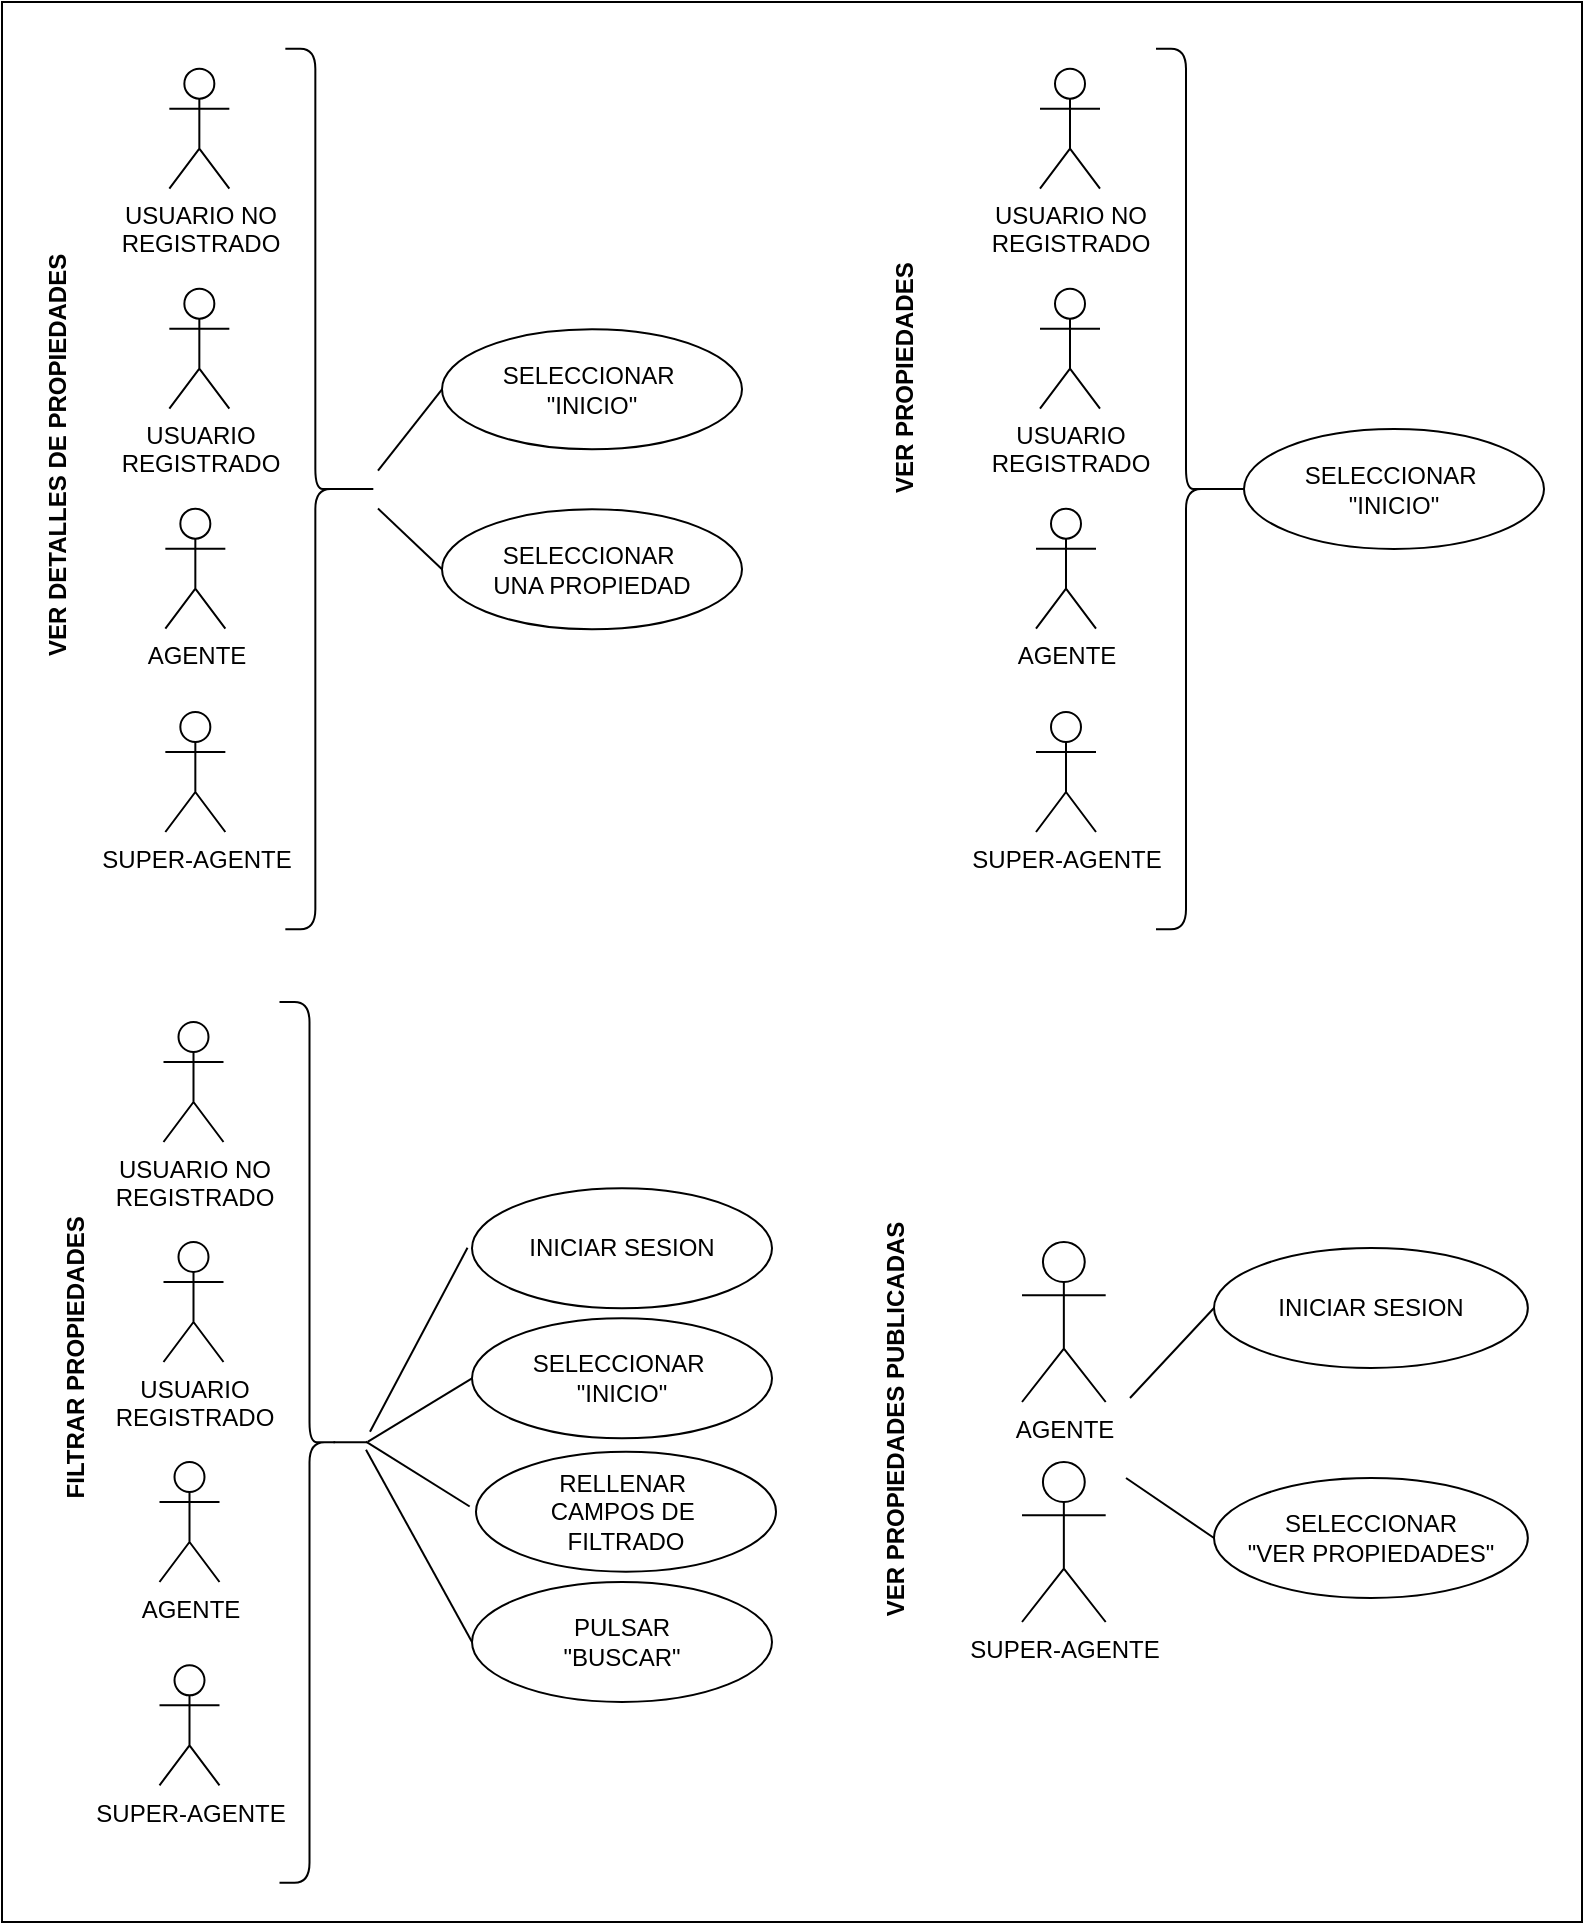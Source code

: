 <mxfile version="12.6.5" type="device"><diagram id="_gDzwrQKRTpehfm0ScLv" name="Page-1"><mxGraphModel dx="1693" dy="-1530" grid="1" gridSize="10" guides="1" tooltips="1" connect="1" arrows="1" fold="1" page="1" pageScale="1" pageWidth="827" pageHeight="1169" math="0" shadow="0"><root><mxCell id="0"/><mxCell id="1" parent="0"/><mxCell id="cncCi-q74JONaXBPE2rI-42" value="" style="rounded=0;whiteSpace=wrap;html=1;" vertex="1" parent="1"><mxGeometry x="410" y="2730" width="790" height="960" as="geometry"/></mxCell><mxCell id="cncCi-q74JONaXBPE2rI-1" value="SELECCIONAR&amp;nbsp;&lt;br&gt;&quot;INICIO&quot;" style="ellipse;whiteSpace=wrap;html=1;" vertex="1" parent="1"><mxGeometry x="630" y="2893.66" width="150" height="60" as="geometry"/></mxCell><mxCell id="cncCi-q74JONaXBPE2rI-2" value="" style="endArrow=none;html=1;exitX=0;exitY=0.5;exitDx=0;exitDy=0;" edge="1" parent="1" source="cncCi-q74JONaXBPE2rI-1"><mxGeometry width="50" height="50" relative="1" as="geometry"><mxPoint x="1139.5" y="2963.66" as="sourcePoint"/><mxPoint x="598" y="2964.29" as="targetPoint"/></mxGeometry></mxCell><mxCell id="cncCi-q74JONaXBPE2rI-3" value="USUARIO NO&lt;br&gt;REGISTRADO" style="shape=umlActor;verticalLabelPosition=bottom;labelBackgroundColor=#ffffff;verticalAlign=top;html=1;outlineConnect=0;" vertex="1" parent="1"><mxGeometry x="929" y="2763.33" width="30" height="60" as="geometry"/></mxCell><mxCell id="cncCi-q74JONaXBPE2rI-4" value="USUARIO&lt;br&gt;REGISTRADO" style="shape=umlActor;verticalLabelPosition=bottom;labelBackgroundColor=#ffffff;verticalAlign=top;html=1;outlineConnect=0;" vertex="1" parent="1"><mxGeometry x="929" y="2873.33" width="30" height="60" as="geometry"/></mxCell><mxCell id="cncCi-q74JONaXBPE2rI-5" value="AGENTE" style="shape=umlActor;verticalLabelPosition=bottom;labelBackgroundColor=#ffffff;verticalAlign=top;html=1;outlineConnect=0;" vertex="1" parent="1"><mxGeometry x="927" y="2983.33" width="30" height="60" as="geometry"/></mxCell><mxCell id="cncCi-q74JONaXBPE2rI-6" value="" style="shape=curlyBracket;whiteSpace=wrap;html=1;rounded=1;rotation=-180;" vertex="1" parent="1"><mxGeometry x="987" y="2753.33" width="30" height="440.33" as="geometry"/></mxCell><mxCell id="cncCi-q74JONaXBPE2rI-7" value="SELECCIONAR&amp;nbsp;&lt;br&gt;&quot;INICIO&quot;" style="ellipse;whiteSpace=wrap;html=1;" vertex="1" parent="1"><mxGeometry x="1031" y="2943.5" width="150" height="60" as="geometry"/></mxCell><mxCell id="cncCi-q74JONaXBPE2rI-8" value="" style="endArrow=none;html=1;exitX=0;exitY=0.5;exitDx=0;exitDy=0;entryX=0.1;entryY=0.5;entryDx=0;entryDy=0;entryPerimeter=0;" edge="1" parent="1" source="cncCi-q74JONaXBPE2rI-7" target="cncCi-q74JONaXBPE2rI-6"><mxGeometry width="50" height="50" relative="1" as="geometry"><mxPoint x="1566.5" y="2903.33" as="sourcePoint"/><mxPoint x="1027" y="2913.33" as="targetPoint"/></mxGeometry></mxCell><mxCell id="cncCi-q74JONaXBPE2rI-9" value="&lt;b&gt;VER PROPIEDADES&lt;/b&gt;" style="text;html=1;align=center;verticalAlign=middle;resizable=0;points=[];autosize=1;rotation=-90;" vertex="1" parent="1"><mxGeometry x="797" y="2908.33" width="130" height="20" as="geometry"/></mxCell><mxCell id="cncCi-q74JONaXBPE2rI-10" value="SELECCIONAR&amp;nbsp;&lt;br&gt;UNA PROPIEDAD" style="ellipse;whiteSpace=wrap;html=1;" vertex="1" parent="1"><mxGeometry x="630" y="2983.66" width="150" height="60" as="geometry"/></mxCell><mxCell id="cncCi-q74JONaXBPE2rI-11" value="" style="endArrow=none;html=1;exitX=0;exitY=0.5;exitDx=0;exitDy=0;" edge="1" parent="1" source="cncCi-q74JONaXBPE2rI-10"><mxGeometry width="50" height="50" relative="1" as="geometry"><mxPoint x="640" y="2933.66" as="sourcePoint"/><mxPoint x="598" y="2983.29" as="targetPoint"/></mxGeometry></mxCell><mxCell id="cncCi-q74JONaXBPE2rI-12" value="&lt;b&gt;VER DETALLES DE PROPIEDADES&lt;/b&gt;" style="text;html=1;align=center;verticalAlign=middle;resizable=0;points=[];autosize=1;rotation=-90;" vertex="1" parent="1"><mxGeometry x="328" y="2946.99" width="220" height="20" as="geometry"/></mxCell><mxCell id="cncCi-q74JONaXBPE2rI-13" value="SUPER-AGENTE" style="shape=umlActor;verticalLabelPosition=bottom;labelBackgroundColor=#ffffff;verticalAlign=top;html=1;outlineConnect=0;" vertex="1" parent="1"><mxGeometry x="927" y="3085" width="30" height="60" as="geometry"/></mxCell><mxCell id="cncCi-q74JONaXBPE2rI-14" value="USUARIO NO&lt;br&gt;REGISTRADO" style="shape=umlActor;verticalLabelPosition=bottom;labelBackgroundColor=#ffffff;verticalAlign=top;html=1;outlineConnect=0;" vertex="1" parent="1"><mxGeometry x="493.67" y="2763.33" width="30" height="60" as="geometry"/></mxCell><mxCell id="cncCi-q74JONaXBPE2rI-15" value="USUARIO&lt;br&gt;REGISTRADO" style="shape=umlActor;verticalLabelPosition=bottom;labelBackgroundColor=#ffffff;verticalAlign=top;html=1;outlineConnect=0;" vertex="1" parent="1"><mxGeometry x="493.67" y="2873.33" width="30" height="60" as="geometry"/></mxCell><mxCell id="cncCi-q74JONaXBPE2rI-16" value="AGENTE" style="shape=umlActor;verticalLabelPosition=bottom;labelBackgroundColor=#ffffff;verticalAlign=top;html=1;outlineConnect=0;" vertex="1" parent="1"><mxGeometry x="491.67" y="2983.33" width="30" height="60" as="geometry"/></mxCell><mxCell id="cncCi-q74JONaXBPE2rI-17" value="" style="shape=curlyBracket;whiteSpace=wrap;html=1;rounded=1;rotation=-180;" vertex="1" parent="1"><mxGeometry x="551.67" y="2753.33" width="30" height="440.33" as="geometry"/></mxCell><mxCell id="cncCi-q74JONaXBPE2rI-18" value="" style="endArrow=none;html=1;exitX=0;exitY=0.5;exitDx=0;exitDy=0;entryX=0.1;entryY=0.5;entryDx=0;entryDy=0;entryPerimeter=0;" edge="1" parent="1" target="cncCi-q74JONaXBPE2rI-17"><mxGeometry width="50" height="50" relative="1" as="geometry"><mxPoint x="595.67" y="2973.5" as="sourcePoint"/><mxPoint x="591.67" y="2913.33" as="targetPoint"/></mxGeometry></mxCell><mxCell id="cncCi-q74JONaXBPE2rI-19" value="SUPER-AGENTE" style="shape=umlActor;verticalLabelPosition=bottom;labelBackgroundColor=#ffffff;verticalAlign=top;html=1;outlineConnect=0;" vertex="1" parent="1"><mxGeometry x="491.67" y="3085" width="30" height="60" as="geometry"/></mxCell><mxCell id="cncCi-q74JONaXBPE2rI-20" value="SELECCIONAR&amp;nbsp;&lt;br&gt;&quot;INICIO&quot;" style="ellipse;whiteSpace=wrap;html=1;" vertex="1" parent="1"><mxGeometry x="645" y="3388.16" width="150" height="60" as="geometry"/></mxCell><mxCell id="cncCi-q74JONaXBPE2rI-21" value="" style="endArrow=none;html=1;exitX=0;exitY=0.5;exitDx=0;exitDy=0;fontStyle=1" edge="1" parent="1" source="cncCi-q74JONaXBPE2rI-20"><mxGeometry width="50" height="50" relative="1" as="geometry"><mxPoint x="1158.5" y="3398.16" as="sourcePoint"/><mxPoint x="593" y="3449.83" as="targetPoint"/></mxGeometry></mxCell><mxCell id="cncCi-q74JONaXBPE2rI-22" value="&lt;b&gt;FILTRAR PROPIEDADES&lt;/b&gt;" style="text;html=1;align=center;verticalAlign=middle;resizable=0;points=[];autosize=1;rotation=-90;" vertex="1" parent="1"><mxGeometry x="367" y="3398.16" width="160" height="20" as="geometry"/></mxCell><mxCell id="cncCi-q74JONaXBPE2rI-23" value="RELLENAR&amp;nbsp;&lt;br&gt;CAMPOS DE&amp;nbsp;&lt;br&gt;FILTRADO" style="ellipse;whiteSpace=wrap;html=1;" vertex="1" parent="1"><mxGeometry x="647" y="3454.83" width="150" height="60" as="geometry"/></mxCell><mxCell id="cncCi-q74JONaXBPE2rI-24" value="PULSAR&lt;br&gt;&quot;BUSCAR&quot;" style="ellipse;whiteSpace=wrap;html=1;" vertex="1" parent="1"><mxGeometry x="645" y="3520" width="150" height="60" as="geometry"/></mxCell><mxCell id="cncCi-q74JONaXBPE2rI-25" value="" style="endArrow=none;html=1;fontStyle=1;exitX=-0.021;exitY=0.457;exitDx=0;exitDy=0;exitPerimeter=0;" edge="1" parent="1" source="cncCi-q74JONaXBPE2rI-23"><mxGeometry width="50" height="50" relative="1" as="geometry"><mxPoint x="649" y="3408.16" as="sourcePoint"/><mxPoint x="592" y="3449.83" as="targetPoint"/></mxGeometry></mxCell><mxCell id="cncCi-q74JONaXBPE2rI-26" value="" style="endArrow=none;html=1;fontStyle=1;exitX=0;exitY=0.5;exitDx=0;exitDy=0;" edge="1" parent="1" source="cncCi-q74JONaXBPE2rI-24"><mxGeometry width="50" height="50" relative="1" as="geometry"><mxPoint x="659.0" y="3418.16" as="sourcePoint"/><mxPoint x="592" y="3453.83" as="targetPoint"/></mxGeometry></mxCell><mxCell id="cncCi-q74JONaXBPE2rI-27" value="INICIAR SESION" style="ellipse;whiteSpace=wrap;html=1;" vertex="1" parent="1"><mxGeometry x="645" y="3323.16" width="150" height="60" as="geometry"/></mxCell><mxCell id="cncCi-q74JONaXBPE2rI-28" value="" style="endArrow=none;html=1;fontStyle=1;entryX=-0.015;entryY=0.496;entryDx=0;entryDy=0;entryPerimeter=0;" edge="1" parent="1" target="cncCi-q74JONaXBPE2rI-27"><mxGeometry width="50" height="50" relative="1" as="geometry"><mxPoint x="594" y="3444.83" as="sourcePoint"/><mxPoint x="627" y="3428.16" as="targetPoint"/></mxGeometry></mxCell><mxCell id="cncCi-q74JONaXBPE2rI-29" value="USUARIO NO&lt;br&gt;REGISTRADO" style="shape=umlActor;verticalLabelPosition=bottom;labelBackgroundColor=#ffffff;verticalAlign=top;html=1;outlineConnect=0;" vertex="1" parent="1"><mxGeometry x="490.75" y="3240" width="30" height="60" as="geometry"/></mxCell><mxCell id="cncCi-q74JONaXBPE2rI-30" value="USUARIO&lt;br&gt;REGISTRADO" style="shape=umlActor;verticalLabelPosition=bottom;labelBackgroundColor=#ffffff;verticalAlign=top;html=1;outlineConnect=0;" vertex="1" parent="1"><mxGeometry x="490.75" y="3350" width="30" height="60" as="geometry"/></mxCell><mxCell id="cncCi-q74JONaXBPE2rI-31" value="AGENTE" style="shape=umlActor;verticalLabelPosition=bottom;labelBackgroundColor=#ffffff;verticalAlign=top;html=1;outlineConnect=0;" vertex="1" parent="1"><mxGeometry x="488.75" y="3460" width="30" height="60" as="geometry"/></mxCell><mxCell id="cncCi-q74JONaXBPE2rI-32" value="" style="shape=curlyBracket;whiteSpace=wrap;html=1;rounded=1;rotation=-180;" vertex="1" parent="1"><mxGeometry x="548.75" y="3230" width="30" height="440.33" as="geometry"/></mxCell><mxCell id="cncCi-q74JONaXBPE2rI-33" value="" style="endArrow=none;html=1;exitX=0;exitY=0.5;exitDx=0;exitDy=0;entryX=0.1;entryY=0.5;entryDx=0;entryDy=0;entryPerimeter=0;" edge="1" parent="1" target="cncCi-q74JONaXBPE2rI-32"><mxGeometry width="50" height="50" relative="1" as="geometry"><mxPoint x="592.75" y="3450.17" as="sourcePoint"/><mxPoint x="588.75" y="3390" as="targetPoint"/></mxGeometry></mxCell><mxCell id="cncCi-q74JONaXBPE2rI-34" value="SUPER-AGENTE" style="shape=umlActor;verticalLabelPosition=bottom;labelBackgroundColor=#ffffff;verticalAlign=top;html=1;outlineConnect=0;" vertex="1" parent="1"><mxGeometry x="488.75" y="3561.67" width="30" height="60" as="geometry"/></mxCell><mxCell id="cncCi-q74JONaXBPE2rI-35" value="" style="endArrow=none;html=1;entryX=0;entryY=0.5;entryDx=0;entryDy=0;" edge="1" parent="1" target="cncCi-q74JONaXBPE2rI-38"><mxGeometry width="50" height="50" relative="1" as="geometry"><mxPoint x="974" y="3428" as="sourcePoint"/><mxPoint x="1041.359" y="3315" as="targetPoint"/></mxGeometry></mxCell><mxCell id="cncCi-q74JONaXBPE2rI-36" value="" style="endArrow=none;html=1;entryX=0;entryY=0.5;entryDx=0;entryDy=0;" edge="1" parent="1" target="cncCi-q74JONaXBPE2rI-37"><mxGeometry width="50" height="50" relative="1" as="geometry"><mxPoint x="972" y="3468" as="sourcePoint"/><mxPoint x="1034.559" y="3385" as="targetPoint"/></mxGeometry></mxCell><mxCell id="cncCi-q74JONaXBPE2rI-37" value="SELECCIONAR&lt;br&gt;&quot;VER PROPIEDADES&quot;" style="ellipse;whiteSpace=wrap;html=1;" vertex="1" parent="1"><mxGeometry x="1016.001" y="3468" width="156.924" height="60" as="geometry"/></mxCell><mxCell id="cncCi-q74JONaXBPE2rI-38" value="INICIAR SESION" style="ellipse;whiteSpace=wrap;html=1;" vertex="1" parent="1"><mxGeometry x="1016.001" y="3353" width="156.924" height="60" as="geometry"/></mxCell><mxCell id="cncCi-q74JONaXBPE2rI-39" value="&lt;b&gt;VER PROPIEDADES PUBLICADAS&lt;/b&gt;" style="text;html=1;align=center;verticalAlign=middle;resizable=0;points=[];autosize=1;rotation=-90;" vertex="1" parent="1"><mxGeometry x="751.996" y="3429" width="210" height="20" as="geometry"/></mxCell><mxCell id="cncCi-q74JONaXBPE2rI-40" value="SUPER-AGENTE" style="shape=umlActor;verticalLabelPosition=bottom;labelBackgroundColor=#ffffff;verticalAlign=top;html=1;outlineConnect=0;" vertex="1" parent="1"><mxGeometry x="920.004" y="3460" width="41.846" height="80" as="geometry"/></mxCell><mxCell id="cncCi-q74JONaXBPE2rI-41" value="AGENTE" style="shape=umlActor;verticalLabelPosition=bottom;labelBackgroundColor=#ffffff;verticalAlign=top;html=1;outlineConnect=0;" vertex="1" parent="1"><mxGeometry x="920.004" y="3350" width="41.846" height="80" as="geometry"/></mxCell></root></mxGraphModel></diagram></mxfile>